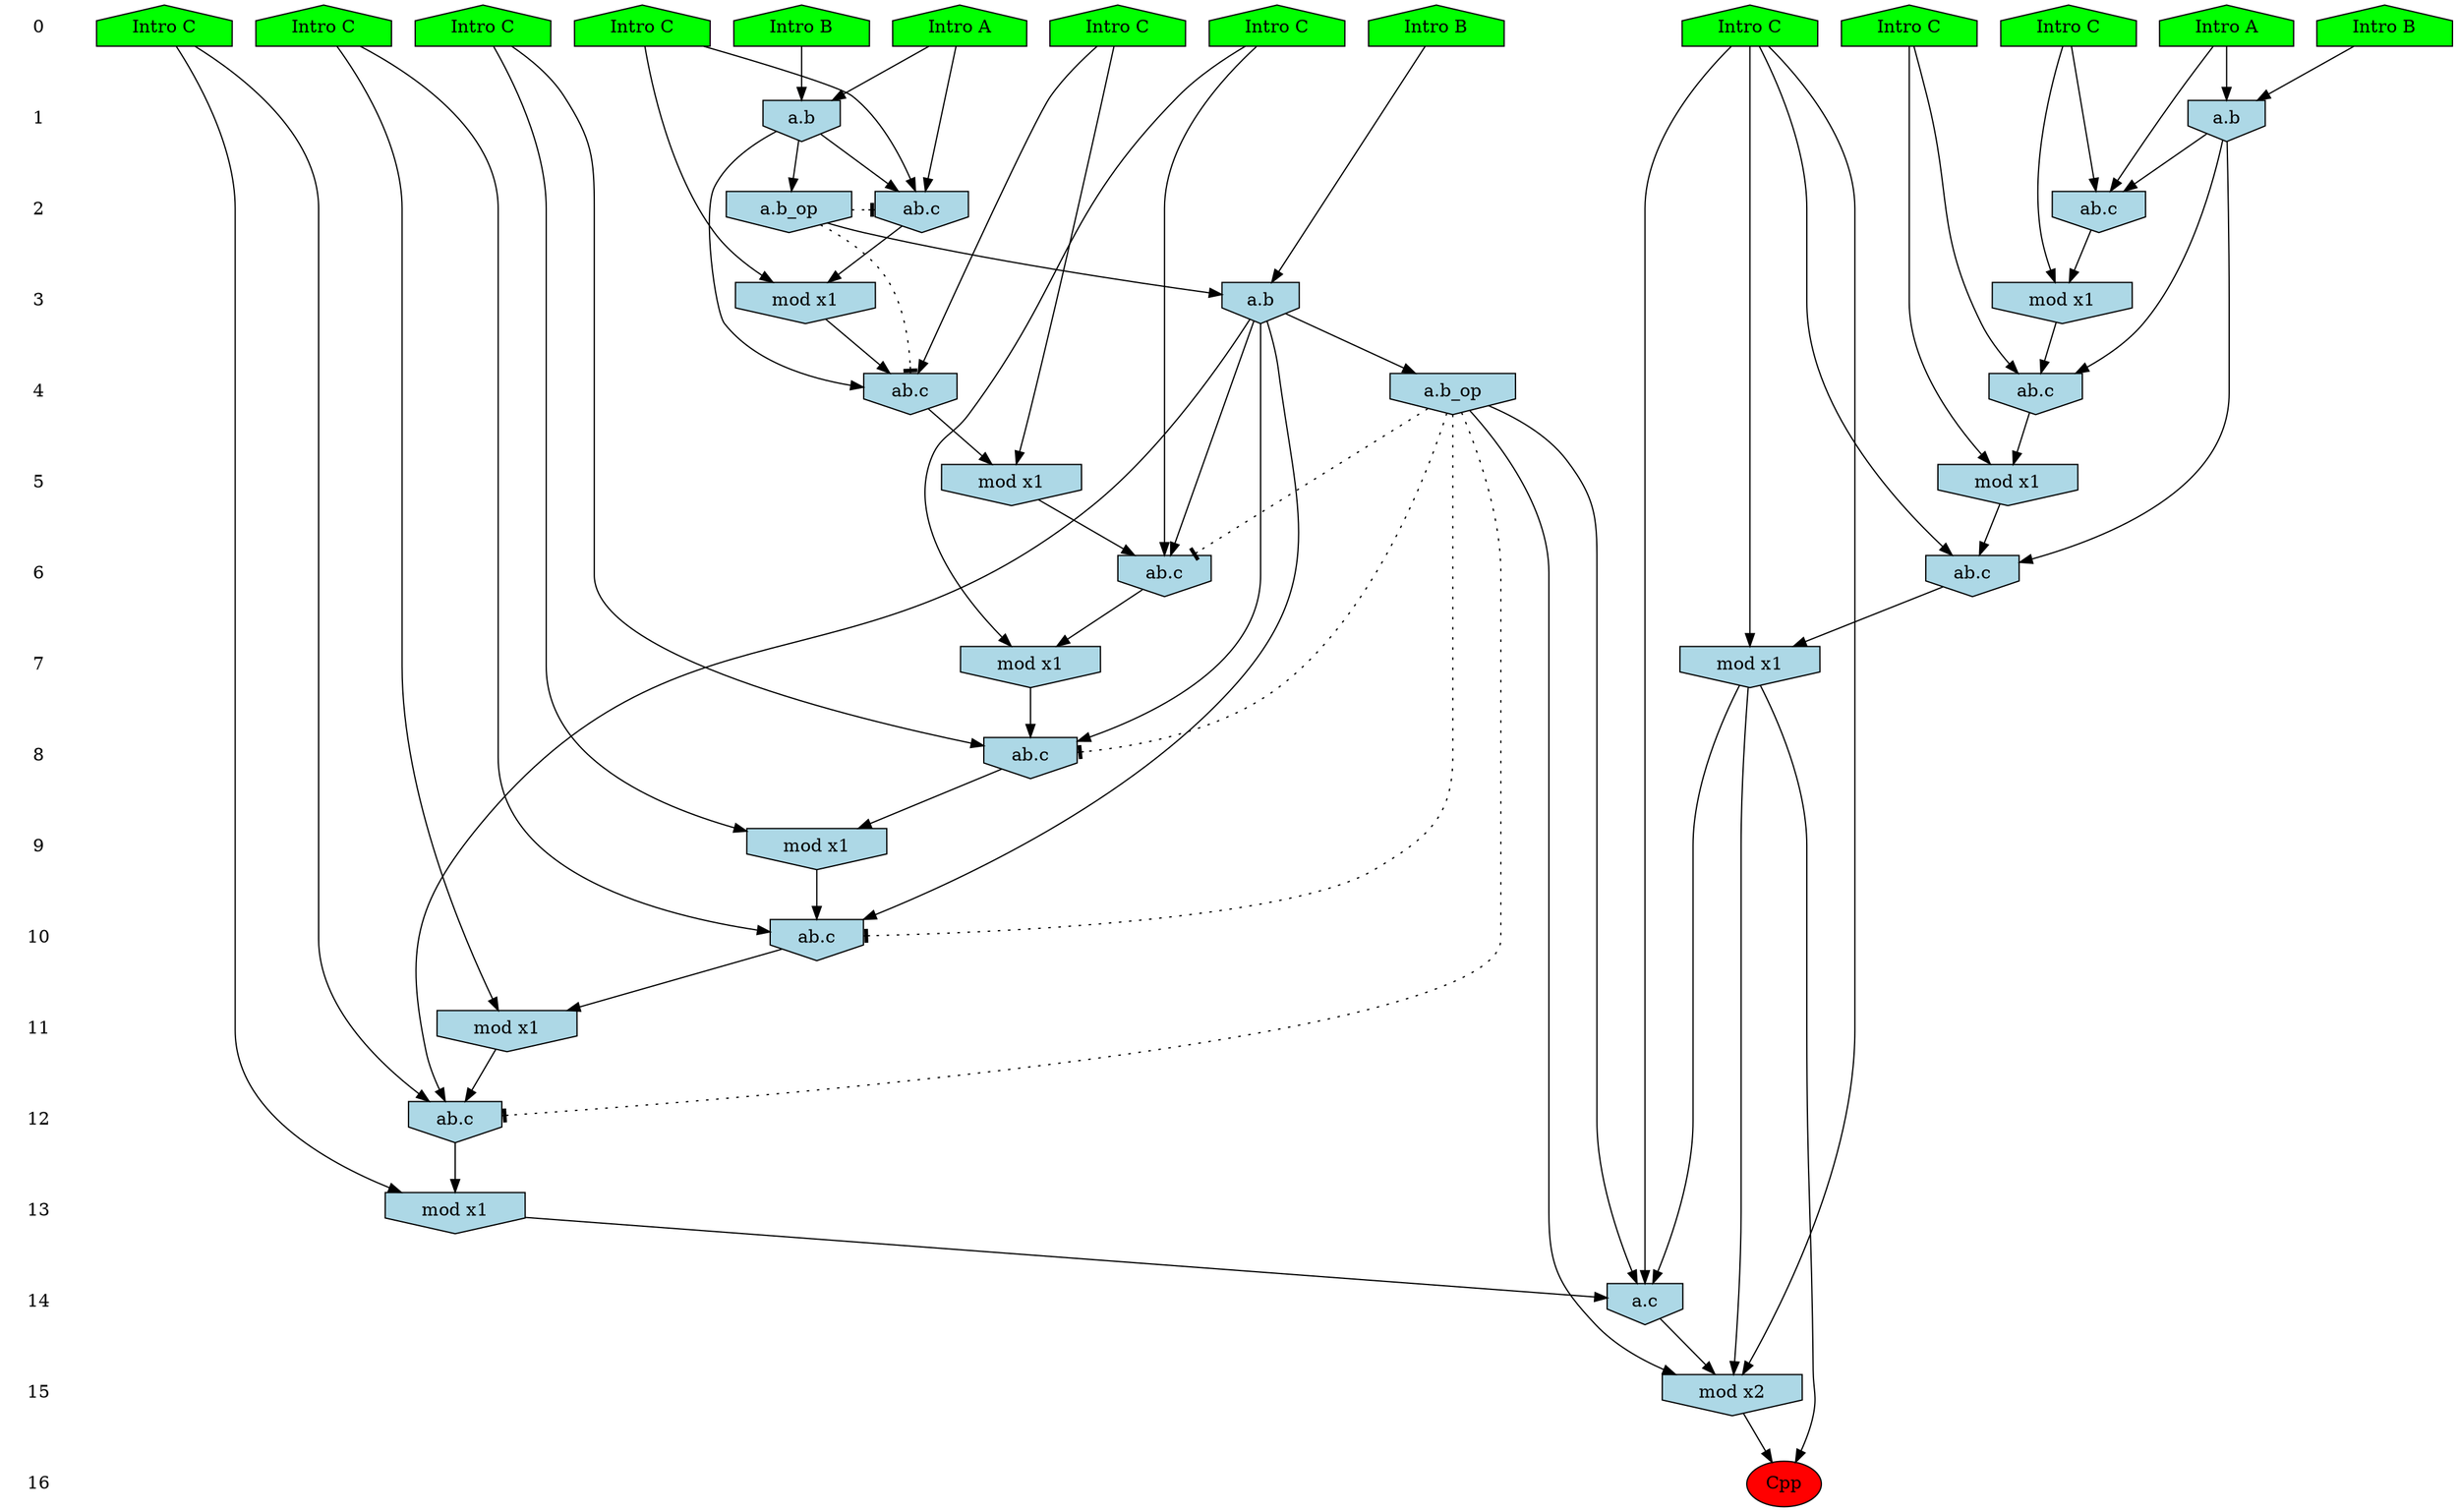 /* Compression of 1 causal flows obtained in average at 2.097542E+01 t.u */
/* Compressed causal flows were: [3945] */
digraph G{
 ranksep=.5 ; 
{ rank = same ; "0" [shape=plaintext] ; node_1 [label ="Intro A", shape=house, style=filled, fillcolor=green] ;
node_2 [label ="Intro B", shape=house, style=filled, fillcolor=green] ;
node_3 [label ="Intro B", shape=house, style=filled, fillcolor=green] ;
node_4 [label ="Intro A", shape=house, style=filled, fillcolor=green] ;
node_5 [label ="Intro B", shape=house, style=filled, fillcolor=green] ;
node_6 [label ="Intro C", shape=house, style=filled, fillcolor=green] ;
node_7 [label ="Intro C", shape=house, style=filled, fillcolor=green] ;
node_8 [label ="Intro C", shape=house, style=filled, fillcolor=green] ;
node_9 [label ="Intro C", shape=house, style=filled, fillcolor=green] ;
node_10 [label ="Intro C", shape=house, style=filled, fillcolor=green] ;
node_11 [label ="Intro C", shape=house, style=filled, fillcolor=green] ;
node_12 [label ="Intro C", shape=house, style=filled, fillcolor=green] ;
node_13 [label ="Intro C", shape=house, style=filled, fillcolor=green] ;
node_14 [label ="Intro C", shape=house, style=filled, fillcolor=green] ;
}
{ rank = same ; "1" [shape=plaintext] ; node_15 [label="a.b", shape=invhouse, style=filled, fillcolor = lightblue] ;
node_21 [label="a.b", shape=invhouse, style=filled, fillcolor = lightblue] ;
}
{ rank = same ; "2" [shape=plaintext] ; node_16 [label="ab.c", shape=invhouse, style=filled, fillcolor = lightblue] ;
node_20 [label="a.b_op", shape=invhouse, style=filled, fillcolor = lightblue] ;
node_22 [label="ab.c", shape=invhouse, style=filled, fillcolor = lightblue] ;
}
{ rank = same ; "3" [shape=plaintext] ; node_17 [label="mod x1", shape=invhouse, style=filled, fillcolor = lightblue] ;
node_23 [label="mod x1", shape=invhouse, style=filled, fillcolor = lightblue] ;
node_24 [label="a.b", shape=invhouse, style=filled, fillcolor = lightblue] ;
}
{ rank = same ; "4" [shape=plaintext] ; node_18 [label="ab.c", shape=invhouse, style=filled, fillcolor = lightblue] ;
node_25 [label="ab.c", shape=invhouse, style=filled, fillcolor = lightblue] ;
node_37 [label="a.b_op", shape=invhouse, style=filled, fillcolor = lightblue] ;
}
{ rank = same ; "5" [shape=plaintext] ; node_19 [label="mod x1", shape=invhouse, style=filled, fillcolor = lightblue] ;
node_26 [label="mod x1", shape=invhouse, style=filled, fillcolor = lightblue] ;
}
{ rank = same ; "6" [shape=plaintext] ; node_27 [label="ab.c", shape=invhouse, style=filled, fillcolor = lightblue] ;
node_28 [label="ab.c", shape=invhouse, style=filled, fillcolor = lightblue] ;
}
{ rank = same ; "7" [shape=plaintext] ; node_29 [label="mod x1", shape=invhouse, style=filled, fillcolor = lightblue] ;
node_33 [label="mod x1", shape=invhouse, style=filled, fillcolor = lightblue] ;
}
{ rank = same ; "8" [shape=plaintext] ; node_30 [label="ab.c", shape=invhouse, style=filled, fillcolor = lightblue] ;
}
{ rank = same ; "9" [shape=plaintext] ; node_31 [label="mod x1", shape=invhouse, style=filled, fillcolor = lightblue] ;
}
{ rank = same ; "10" [shape=plaintext] ; node_32 [label="ab.c", shape=invhouse, style=filled, fillcolor = lightblue] ;
}
{ rank = same ; "11" [shape=plaintext] ; node_34 [label="mod x1", shape=invhouse, style=filled, fillcolor = lightblue] ;
}
{ rank = same ; "12" [shape=plaintext] ; node_35 [label="ab.c", shape=invhouse, style=filled, fillcolor = lightblue] ;
}
{ rank = same ; "13" [shape=plaintext] ; node_36 [label="mod x1", shape=invhouse, style=filled, fillcolor = lightblue] ;
}
{ rank = same ; "14" [shape=plaintext] ; node_38 [label="a.c", shape=invhouse, style=filled, fillcolor = lightblue] ;
}
{ rank = same ; "15" [shape=plaintext] ; node_39 [label="mod x2", shape=invhouse, style=filled, fillcolor = lightblue] ;
}
{ rank = same ; "16" [shape=plaintext] ; node_40 [label ="Cpp", style=filled, fillcolor=red] ;
}
"0" -> "1" [style="invis"]; 
"1" -> "2" [style="invis"]; 
"2" -> "3" [style="invis"]; 
"3" -> "4" [style="invis"]; 
"4" -> "5" [style="invis"]; 
"5" -> "6" [style="invis"]; 
"6" -> "7" [style="invis"]; 
"7" -> "8" [style="invis"]; 
"8" -> "9" [style="invis"]; 
"9" -> "10" [style="invis"]; 
"10" -> "11" [style="invis"]; 
"11" -> "12" [style="invis"]; 
"12" -> "13" [style="invis"]; 
"13" -> "14" [style="invis"]; 
"14" -> "15" [style="invis"]; 
"15" -> "16" [style="invis"]; 
node_3 -> node_15
node_4 -> node_15
node_4 -> node_16
node_13 -> node_16
node_15 -> node_16
node_13 -> node_17
node_16 -> node_17
node_10 -> node_18
node_15 -> node_18
node_17 -> node_18
node_10 -> node_19
node_18 -> node_19
node_15 -> node_20
node_1 -> node_21
node_2 -> node_21
node_1 -> node_22
node_7 -> node_22
node_21 -> node_22
node_7 -> node_23
node_22 -> node_23
node_5 -> node_24
node_20 -> node_24
node_8 -> node_25
node_21 -> node_25
node_23 -> node_25
node_8 -> node_26
node_25 -> node_26
node_9 -> node_27
node_21 -> node_27
node_26 -> node_27
node_14 -> node_28
node_19 -> node_28
node_24 -> node_28
node_14 -> node_29
node_28 -> node_29
node_11 -> node_30
node_24 -> node_30
node_29 -> node_30
node_11 -> node_31
node_30 -> node_31
node_12 -> node_32
node_24 -> node_32
node_31 -> node_32
node_9 -> node_33
node_27 -> node_33
node_12 -> node_34
node_32 -> node_34
node_6 -> node_35
node_24 -> node_35
node_34 -> node_35
node_6 -> node_36
node_35 -> node_36
node_24 -> node_37
node_9 -> node_38
node_33 -> node_38
node_36 -> node_38
node_37 -> node_38
node_9 -> node_39
node_33 -> node_39
node_37 -> node_39
node_38 -> node_39
node_33 -> node_40
node_39 -> node_40
node_20 -> node_18 [style=dotted, arrowhead = tee] 
node_20 -> node_16 [style=dotted, arrowhead = tee] 
node_37 -> node_35 [style=dotted, arrowhead = tee] 
node_37 -> node_32 [style=dotted, arrowhead = tee] 
node_37 -> node_30 [style=dotted, arrowhead = tee] 
node_37 -> node_28 [style=dotted, arrowhead = tee] 
}
/*
 Dot generation time: 0.001461
*/